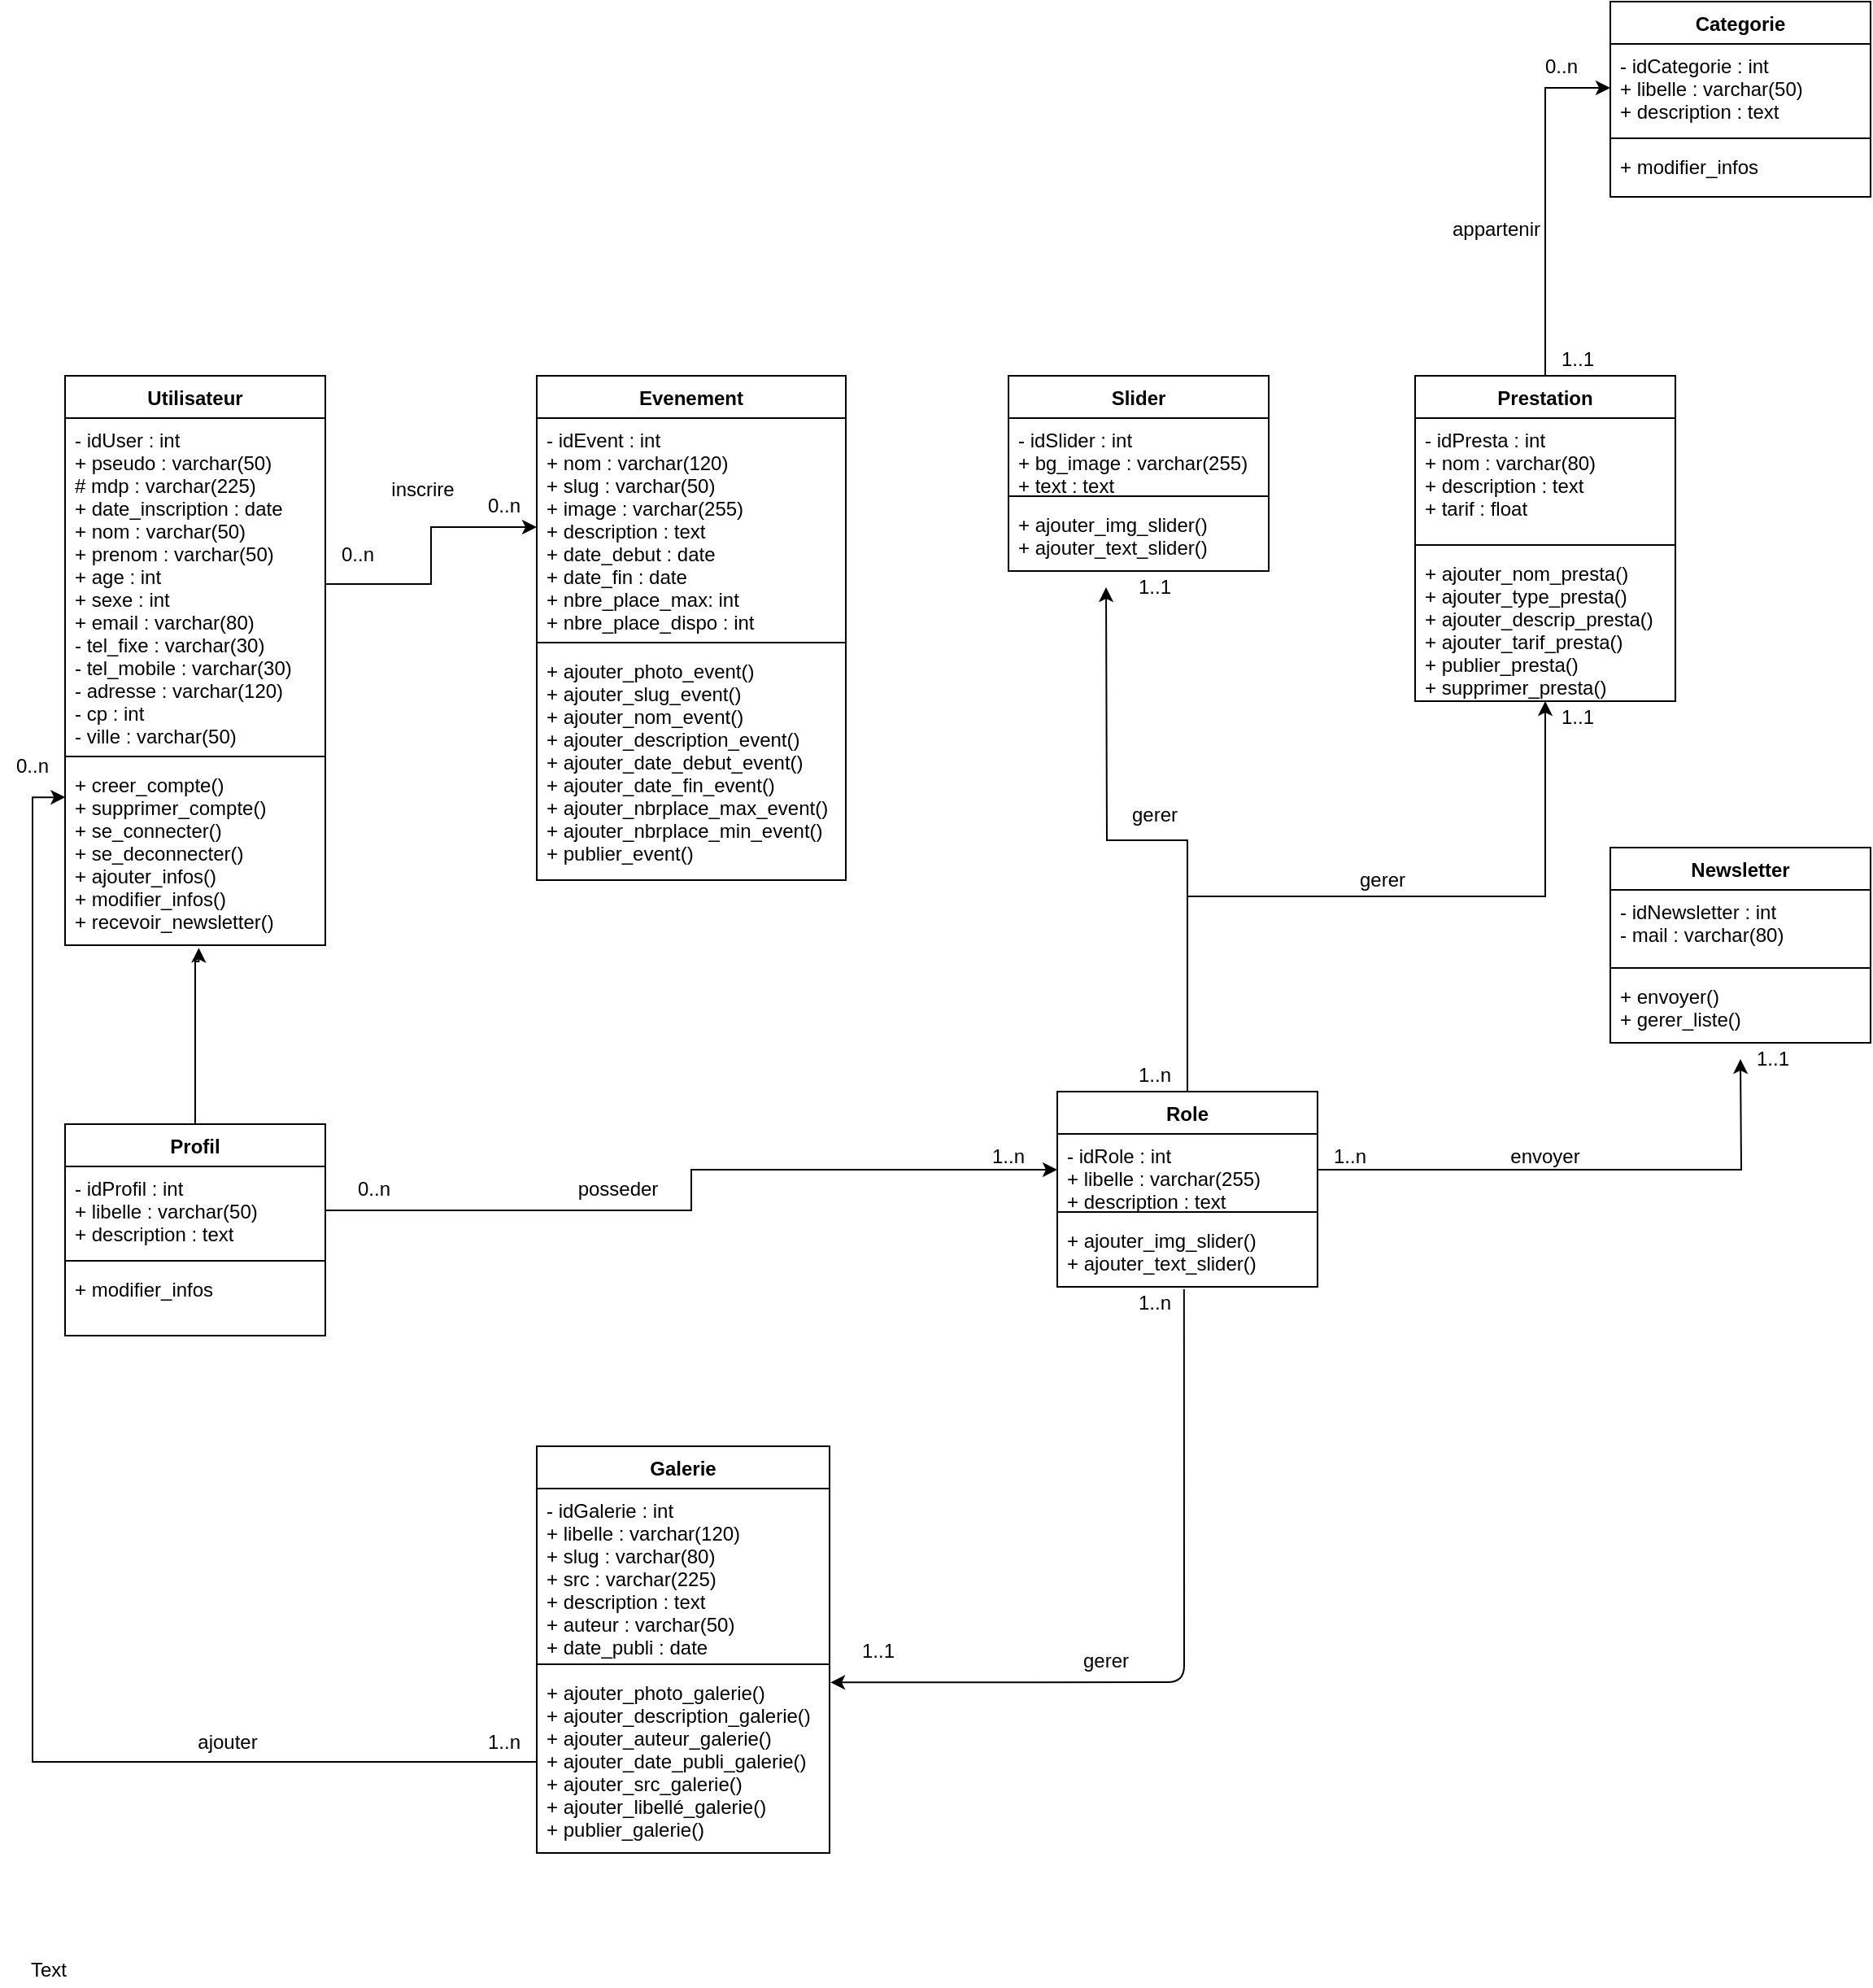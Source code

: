 <mxfile version="12.5.1"><diagram id="C5RBs43oDa-KdzZeNtuy" name="Page-1"><mxGraphModel dx="2797" dy="2442" grid="1" gridSize="10" guides="1" tooltips="1" connect="1" arrows="1" fold="1" page="1" pageScale="1" pageWidth="827" pageHeight="1169" math="0" shadow="0"><root><mxCell id="WIyWlLk6GJQsqaUBKTNV-0"/><mxCell id="WIyWlLk6GJQsqaUBKTNV-1" parent="WIyWlLk6GJQsqaUBKTNV-0"/><mxCell id="V6n8RjFfNcuiEK6RZ2up-0" value="Utilisateur" style="swimlane;fontStyle=1;align=center;verticalAlign=top;childLayout=stackLayout;horizontal=1;startSize=26;horizontalStack=0;resizeParent=1;resizeParentMax=0;resizeLast=0;collapsible=1;marginBottom=0;" parent="WIyWlLk6GJQsqaUBKTNV-1" vertex="1"><mxGeometry x="-310" y="-200" width="160" height="350" as="geometry"/></mxCell><mxCell id="V6n8RjFfNcuiEK6RZ2up-1" value="- idUser : int&#10;+ pseudo : varchar(50)&#10;# mdp : varchar(225)&#10;+ date_inscription : date&#10;+ nom : varchar(50)&#10;+ prenom : varchar(50)&#10;+ age : int&#10;+ sexe : int&#10;+ email : varchar(80)&#10;- tel_fixe : varchar(30)&#10;- tel_mobile : varchar(30)&#10;- adresse : varchar(120)&#10;- cp : int&#10;- ville : varchar(50)" style="text;strokeColor=none;fillColor=none;align=left;verticalAlign=top;spacingLeft=4;spacingRight=4;overflow=hidden;rotatable=0;points=[[0,0.5],[1,0.5]];portConstraint=eastwest;" parent="V6n8RjFfNcuiEK6RZ2up-0" vertex="1"><mxGeometry y="26" width="160" height="204" as="geometry"/></mxCell><mxCell id="V6n8RjFfNcuiEK6RZ2up-2" value="" style="line;strokeWidth=1;fillColor=none;align=left;verticalAlign=middle;spacingTop=-1;spacingLeft=3;spacingRight=3;rotatable=0;labelPosition=right;points=[];portConstraint=eastwest;" parent="V6n8RjFfNcuiEK6RZ2up-0" vertex="1"><mxGeometry y="230" width="160" height="8" as="geometry"/></mxCell><mxCell id="V6n8RjFfNcuiEK6RZ2up-3" value="+ creer_compte()&#10;+ supprimer_compte()&#10;+ se_connecter()&#10;+ se_deconnecter()&#10;+ ajouter_infos()&#10;+ modifier_infos()&#10;+ recevoir_newsletter()&#10;" style="text;strokeColor=none;fillColor=none;align=left;verticalAlign=top;spacingLeft=4;spacingRight=4;overflow=hidden;rotatable=0;points=[[0,0.5],[1,0.5]];portConstraint=eastwest;" parent="V6n8RjFfNcuiEK6RZ2up-0" vertex="1"><mxGeometry y="238" width="160" height="112" as="geometry"/></mxCell><mxCell id="V6n8RjFfNcuiEK6RZ2up-8" value="Evenement" style="swimlane;fontStyle=1;align=center;verticalAlign=top;childLayout=stackLayout;horizontal=1;startSize=26;horizontalStack=0;resizeParent=1;resizeParentMax=0;resizeLast=0;collapsible=1;marginBottom=0;" parent="WIyWlLk6GJQsqaUBKTNV-1" vertex="1"><mxGeometry x="-20" y="-200" width="190" height="310" as="geometry"/></mxCell><mxCell id="V6n8RjFfNcuiEK6RZ2up-9" value="- idEvent : int&#10;+ nom : varchar(120)&#10;+ slug : varchar(50)&#10;+ image : varchar(255)&#10;+ description : text&#10;+ date_debut : date&#10;+ date_fin : date&#10;+ nbre_place_max: int&#10;+ nbre_place_dispo : int" style="text;strokeColor=none;fillColor=none;align=left;verticalAlign=top;spacingLeft=4;spacingRight=4;overflow=hidden;rotatable=0;points=[[0,0.5],[1,0.5]];portConstraint=eastwest;" parent="V6n8RjFfNcuiEK6RZ2up-8" vertex="1"><mxGeometry y="26" width="190" height="134" as="geometry"/></mxCell><mxCell id="V6n8RjFfNcuiEK6RZ2up-10" value="" style="line;strokeWidth=1;fillColor=none;align=left;verticalAlign=middle;spacingTop=-1;spacingLeft=3;spacingRight=3;rotatable=0;labelPosition=right;points=[];portConstraint=eastwest;" parent="V6n8RjFfNcuiEK6RZ2up-8" vertex="1"><mxGeometry y="160" width="190" height="8" as="geometry"/></mxCell><mxCell id="V6n8RjFfNcuiEK6RZ2up-11" value="+ ajouter_photo_event()&#10;+ ajouter_slug_event()&#10;+ ajouter_nom_event()&#10;+ ajouter_description_event()&#10;+ ajouter_date_debut_event()&#10;+ ajouter_date_fin_event()&#10;+ ajouter_nbrplace_max_event()&#10;+ ajouter_nbrplace_min_event()&#10;+ publier_event()" style="text;strokeColor=none;fillColor=none;align=left;verticalAlign=top;spacingLeft=4;spacingRight=4;overflow=hidden;rotatable=0;points=[[0,0.5],[1,0.5]];portConstraint=eastwest;" parent="V6n8RjFfNcuiEK6RZ2up-8" vertex="1"><mxGeometry y="168" width="190" height="142" as="geometry"/></mxCell><mxCell id="V6n8RjFfNcuiEK6RZ2up-12" value="Galerie" style="swimlane;fontStyle=1;align=center;verticalAlign=top;childLayout=stackLayout;horizontal=1;startSize=26;horizontalStack=0;resizeParent=1;resizeParentMax=0;resizeLast=0;collapsible=1;marginBottom=0;" parent="WIyWlLk6GJQsqaUBKTNV-1" vertex="1"><mxGeometry x="-20" y="458" width="180" height="250" as="geometry"/></mxCell><mxCell id="V6n8RjFfNcuiEK6RZ2up-13" value="- idGalerie : int&#10;+ libelle : varchar(120)&#10;+ slug : varchar(80)&#10;+ src : varchar(225)&#10;+ description : text&#10;+ auteur : varchar(50)&#10;+ date_publi : date" style="text;strokeColor=none;fillColor=none;align=left;verticalAlign=top;spacingLeft=4;spacingRight=4;overflow=hidden;rotatable=0;points=[[0,0.5],[1,0.5]];portConstraint=eastwest;" parent="V6n8RjFfNcuiEK6RZ2up-12" vertex="1"><mxGeometry y="26" width="180" height="104" as="geometry"/></mxCell><mxCell id="V6n8RjFfNcuiEK6RZ2up-14" value="" style="line;strokeWidth=1;fillColor=none;align=left;verticalAlign=middle;spacingTop=-1;spacingLeft=3;spacingRight=3;rotatable=0;labelPosition=right;points=[];portConstraint=eastwest;" parent="V6n8RjFfNcuiEK6RZ2up-12" vertex="1"><mxGeometry y="130" width="180" height="8" as="geometry"/></mxCell><mxCell id="V6n8RjFfNcuiEK6RZ2up-15" value="+ ajouter_photo_galerie()&#10;+ ajouter_description_galerie()&#10;+ ajouter_auteur_galerie()&#10;+ ajouter_date_publi_galerie()&#10;+ ajouter_src_galerie()&#10;+ ajouter_libellé_galerie()&#10;+ publier_galerie()" style="text;strokeColor=none;fillColor=none;align=left;verticalAlign=top;spacingLeft=4;spacingRight=4;overflow=hidden;rotatable=0;points=[[0,0.5],[1,0.5]];portConstraint=eastwest;" parent="V6n8RjFfNcuiEK6RZ2up-12" vertex="1"><mxGeometry y="138" width="180" height="112" as="geometry"/></mxCell><mxCell id="V6n8RjFfNcuiEK6RZ2up-16" value="Newsletter" style="swimlane;fontStyle=1;align=center;verticalAlign=top;childLayout=stackLayout;horizontal=1;startSize=26;horizontalStack=0;resizeParent=1;resizeParentMax=0;resizeLast=0;collapsible=1;marginBottom=0;" parent="WIyWlLk6GJQsqaUBKTNV-1" vertex="1"><mxGeometry x="640" y="90" width="160" height="120" as="geometry"><mxRectangle x="80" y="490" width="90" height="26" as="alternateBounds"/></mxGeometry></mxCell><mxCell id="V6n8RjFfNcuiEK6RZ2up-17" value="- idNewsletter : int&#10;- mail : varchar(80)" style="text;strokeColor=none;fillColor=none;align=left;verticalAlign=top;spacingLeft=4;spacingRight=4;overflow=hidden;rotatable=0;points=[[0,0.5],[1,0.5]];portConstraint=eastwest;" parent="V6n8RjFfNcuiEK6RZ2up-16" vertex="1"><mxGeometry y="26" width="160" height="44" as="geometry"/></mxCell><mxCell id="V6n8RjFfNcuiEK6RZ2up-18" value="" style="line;strokeWidth=1;fillColor=none;align=left;verticalAlign=middle;spacingTop=-1;spacingLeft=3;spacingRight=3;rotatable=0;labelPosition=right;points=[];portConstraint=eastwest;" parent="V6n8RjFfNcuiEK6RZ2up-16" vertex="1"><mxGeometry y="70" width="160" height="8" as="geometry"/></mxCell><mxCell id="V6n8RjFfNcuiEK6RZ2up-19" value="+ envoyer()&#10;+ gerer_liste()" style="text;strokeColor=none;fillColor=none;align=left;verticalAlign=top;spacingLeft=4;spacingRight=4;overflow=hidden;rotatable=0;points=[[0,0.5],[1,0.5]];portConstraint=eastwest;" parent="V6n8RjFfNcuiEK6RZ2up-16" vertex="1"><mxGeometry y="78" width="160" height="42" as="geometry"/></mxCell><mxCell id="vqAzYk2MaCFmWJqPMWtC-16" style="edgeStyle=orthogonalEdgeStyle;rounded=0;orthogonalLoop=1;jettySize=auto;html=1;entryX=0;entryY=0.5;entryDx=0;entryDy=0;" edge="1" parent="WIyWlLk6GJQsqaUBKTNV-1" source="V6n8RjFfNcuiEK6RZ2up-20" target="P0t3AS-RU11CTY9_rlX6-1"><mxGeometry relative="1" as="geometry"/></mxCell><mxCell id="V6n8RjFfNcuiEK6RZ2up-20" value="Prestation" style="swimlane;fontStyle=1;align=center;verticalAlign=top;childLayout=stackLayout;horizontal=1;startSize=26;horizontalStack=0;resizeParent=1;resizeParentMax=0;resizeLast=0;collapsible=1;marginBottom=0;" parent="WIyWlLk6GJQsqaUBKTNV-1" vertex="1"><mxGeometry x="520" y="-200" width="160" height="200" as="geometry"/></mxCell><mxCell id="V6n8RjFfNcuiEK6RZ2up-21" value="- idPresta : int &#10;+ nom : varchar(80)&#10;+ description : text&#10;+ tarif : float" style="text;strokeColor=none;fillColor=none;align=left;verticalAlign=top;spacingLeft=4;spacingRight=4;overflow=hidden;rotatable=0;points=[[0,0.5],[1,0.5]];portConstraint=eastwest;" parent="V6n8RjFfNcuiEK6RZ2up-20" vertex="1"><mxGeometry y="26" width="160" height="74" as="geometry"/></mxCell><mxCell id="V6n8RjFfNcuiEK6RZ2up-22" value="" style="line;strokeWidth=1;fillColor=none;align=left;verticalAlign=middle;spacingTop=-1;spacingLeft=3;spacingRight=3;rotatable=0;labelPosition=right;points=[];portConstraint=eastwest;" parent="V6n8RjFfNcuiEK6RZ2up-20" vertex="1"><mxGeometry y="100" width="160" height="8" as="geometry"/></mxCell><mxCell id="V6n8RjFfNcuiEK6RZ2up-23" value="+ ajouter_nom_presta()&#10;+ ajouter_type_presta()&#10;+ ajouter_descrip_presta()&#10;+ ajouter_tarif_presta()&#10;+ publier_presta()&#10;+ supprimer_presta()" style="text;strokeColor=none;fillColor=none;align=left;verticalAlign=top;spacingLeft=4;spacingRight=4;overflow=hidden;rotatable=0;points=[[0,0.5],[1,0.5]];portConstraint=eastwest;" parent="V6n8RjFfNcuiEK6RZ2up-20" vertex="1"><mxGeometry y="108" width="160" height="92" as="geometry"/></mxCell><mxCell id="V6n8RjFfNcuiEK6RZ2up-25" value="Slider" style="swimlane;fontStyle=1;align=center;verticalAlign=top;childLayout=stackLayout;horizontal=1;startSize=26;horizontalStack=0;resizeParent=1;resizeParentMax=0;resizeLast=0;collapsible=1;marginBottom=0;" parent="WIyWlLk6GJQsqaUBKTNV-1" vertex="1"><mxGeometry x="270" y="-200" width="160" height="120" as="geometry"/></mxCell><mxCell id="V6n8RjFfNcuiEK6RZ2up-26" value="- idSlider : int&#10;+ bg_image : varchar(255)&#10;+ text : text" style="text;strokeColor=none;fillColor=none;align=left;verticalAlign=top;spacingLeft=4;spacingRight=4;overflow=hidden;rotatable=0;points=[[0,0.5],[1,0.5]];portConstraint=eastwest;" parent="V6n8RjFfNcuiEK6RZ2up-25" vertex="1"><mxGeometry y="26" width="160" height="44" as="geometry"/></mxCell><mxCell id="V6n8RjFfNcuiEK6RZ2up-27" value="" style="line;strokeWidth=1;fillColor=none;align=left;verticalAlign=middle;spacingTop=-1;spacingLeft=3;spacingRight=3;rotatable=0;labelPosition=right;points=[];portConstraint=eastwest;" parent="V6n8RjFfNcuiEK6RZ2up-25" vertex="1"><mxGeometry y="70" width="160" height="8" as="geometry"/></mxCell><mxCell id="V6n8RjFfNcuiEK6RZ2up-28" value="+ ajouter_img_slider()&#10;+ ajouter_text_slider()&#10;" style="text;strokeColor=none;fillColor=none;align=left;verticalAlign=top;spacingLeft=4;spacingRight=4;overflow=hidden;rotatable=0;points=[[0,0.5],[1,0.5]];portConstraint=eastwest;" parent="V6n8RjFfNcuiEK6RZ2up-25" vertex="1"><mxGeometry y="78" width="160" height="42" as="geometry"/></mxCell><mxCell id="P0t3AS-RU11CTY9_rlX6-0" value="Categorie" style="swimlane;fontStyle=1;align=center;verticalAlign=top;childLayout=stackLayout;horizontal=1;startSize=26;horizontalStack=0;resizeParent=1;resizeParentMax=0;resizeLast=0;collapsible=1;marginBottom=0;" parent="WIyWlLk6GJQsqaUBKTNV-1" vertex="1"><mxGeometry x="640" y="-430" width="160" height="120" as="geometry"><mxRectangle x="80" y="490" width="90" height="26" as="alternateBounds"/></mxGeometry></mxCell><mxCell id="P0t3AS-RU11CTY9_rlX6-1" value="- idCategorie : int&#10;+ libelle : varchar(50)&#10;+ description : text " style="text;strokeColor=none;fillColor=none;align=left;verticalAlign=top;spacingLeft=4;spacingRight=4;overflow=hidden;rotatable=0;points=[[0,0.5],[1,0.5]];portConstraint=eastwest;" parent="P0t3AS-RU11CTY9_rlX6-0" vertex="1"><mxGeometry y="26" width="160" height="54" as="geometry"/></mxCell><mxCell id="P0t3AS-RU11CTY9_rlX6-2" value="" style="line;strokeWidth=1;fillColor=none;align=left;verticalAlign=middle;spacingTop=-1;spacingLeft=3;spacingRight=3;rotatable=0;labelPosition=right;points=[];portConstraint=eastwest;" parent="P0t3AS-RU11CTY9_rlX6-0" vertex="1"><mxGeometry y="80" width="160" height="8" as="geometry"/></mxCell><mxCell id="P0t3AS-RU11CTY9_rlX6-3" value="+ modifier_infos" style="text;strokeColor=none;fillColor=none;align=left;verticalAlign=top;spacingLeft=4;spacingRight=4;overflow=hidden;rotatable=0;points=[[0,0.5],[1,0.5]];portConstraint=eastwest;" parent="P0t3AS-RU11CTY9_rlX6-0" vertex="1"><mxGeometry y="88" width="160" height="32" as="geometry"/></mxCell><mxCell id="vqAzYk2MaCFmWJqPMWtC-7" style="edgeStyle=orthogonalEdgeStyle;rounded=0;orthogonalLoop=1;jettySize=auto;html=1;entryX=0.514;entryY=1.015;entryDx=0;entryDy=0;entryPerimeter=0;" edge="1" parent="WIyWlLk6GJQsqaUBKTNV-1" source="P0t3AS-RU11CTY9_rlX6-8" target="V6n8RjFfNcuiEK6RZ2up-3"><mxGeometry relative="1" as="geometry"><mxPoint x="-240" y="160" as="targetPoint"/><Array as="points"><mxPoint x="-230" y="160"/><mxPoint x="-228" y="160"/></Array></mxGeometry></mxCell><mxCell id="P0t3AS-RU11CTY9_rlX6-8" value="Profil" style="swimlane;fontStyle=1;align=center;verticalAlign=top;childLayout=stackLayout;horizontal=1;startSize=26;horizontalStack=0;resizeParent=1;resizeParentMax=0;resizeLast=0;collapsible=1;marginBottom=0;" parent="WIyWlLk6GJQsqaUBKTNV-1" vertex="1"><mxGeometry x="-310" y="260" width="160" height="130" as="geometry"><mxRectangle x="80" y="490" width="90" height="26" as="alternateBounds"/></mxGeometry></mxCell><mxCell id="P0t3AS-RU11CTY9_rlX6-9" value="- idProfil : int&#10;+ libelle : varchar(50)&#10;+ description : text&#10;" style="text;strokeColor=none;fillColor=none;align=left;verticalAlign=top;spacingLeft=4;spacingRight=4;overflow=hidden;rotatable=0;points=[[0,0.5],[1,0.5]];portConstraint=eastwest;" parent="P0t3AS-RU11CTY9_rlX6-8" vertex="1"><mxGeometry y="26" width="160" height="54" as="geometry"/></mxCell><mxCell id="P0t3AS-RU11CTY9_rlX6-10" value="" style="line;strokeWidth=1;fillColor=none;align=left;verticalAlign=middle;spacingTop=-1;spacingLeft=3;spacingRight=3;rotatable=0;labelPosition=right;points=[];portConstraint=eastwest;" parent="P0t3AS-RU11CTY9_rlX6-8" vertex="1"><mxGeometry y="80" width="160" height="8" as="geometry"/></mxCell><mxCell id="P0t3AS-RU11CTY9_rlX6-11" value="+ modifier_infos" style="text;strokeColor=none;fillColor=none;align=left;verticalAlign=top;spacingLeft=4;spacingRight=4;overflow=hidden;rotatable=0;points=[[0,0.5],[1,0.5]];portConstraint=eastwest;" parent="P0t3AS-RU11CTY9_rlX6-8" vertex="1"><mxGeometry y="88" width="160" height="42" as="geometry"/></mxCell><mxCell id="vqAzYk2MaCFmWJqPMWtC-14" style="edgeStyle=orthogonalEdgeStyle;rounded=0;orthogonalLoop=1;jettySize=auto;html=1;entryX=0.5;entryY=1;entryDx=0;entryDy=0;entryPerimeter=0;" edge="1" parent="WIyWlLk6GJQsqaUBKTNV-1" source="vqAzYk2MaCFmWJqPMWtC-0" target="V6n8RjFfNcuiEK6RZ2up-23"><mxGeometry relative="1" as="geometry"/></mxCell><mxCell id="vqAzYk2MaCFmWJqPMWtC-15" style="edgeStyle=orthogonalEdgeStyle;rounded=0;orthogonalLoop=1;jettySize=auto;html=1;" edge="1" parent="WIyWlLk6GJQsqaUBKTNV-1" source="vqAzYk2MaCFmWJqPMWtC-0"><mxGeometry relative="1" as="geometry"><mxPoint x="330" y="-70" as="targetPoint"/></mxGeometry></mxCell><mxCell id="vqAzYk2MaCFmWJqPMWtC-0" value="Role" style="swimlane;fontStyle=1;align=center;verticalAlign=top;childLayout=stackLayout;horizontal=1;startSize=26;horizontalStack=0;resizeParent=1;resizeParentMax=0;resizeLast=0;collapsible=1;marginBottom=0;" vertex="1" parent="WIyWlLk6GJQsqaUBKTNV-1"><mxGeometry x="300" y="240" width="160" height="120" as="geometry"/></mxCell><mxCell id="vqAzYk2MaCFmWJqPMWtC-1" value="- idRole : int&#10;+ libelle : varchar(255)&#10;+ description : text" style="text;strokeColor=none;fillColor=none;align=left;verticalAlign=top;spacingLeft=4;spacingRight=4;overflow=hidden;rotatable=0;points=[[0,0.5],[1,0.5]];portConstraint=eastwest;" vertex="1" parent="vqAzYk2MaCFmWJqPMWtC-0"><mxGeometry y="26" width="160" height="44" as="geometry"/></mxCell><mxCell id="vqAzYk2MaCFmWJqPMWtC-2" value="" style="line;strokeWidth=1;fillColor=none;align=left;verticalAlign=middle;spacingTop=-1;spacingLeft=3;spacingRight=3;rotatable=0;labelPosition=right;points=[];portConstraint=eastwest;" vertex="1" parent="vqAzYk2MaCFmWJqPMWtC-0"><mxGeometry y="70" width="160" height="8" as="geometry"/></mxCell><mxCell id="vqAzYk2MaCFmWJqPMWtC-3" value="+ ajouter_img_slider()&#10;+ ajouter_text_slider()&#10;" style="text;strokeColor=none;fillColor=none;align=left;verticalAlign=top;spacingLeft=4;spacingRight=4;overflow=hidden;rotatable=0;points=[[0,0.5],[1,0.5]];portConstraint=eastwest;" vertex="1" parent="vqAzYk2MaCFmWJqPMWtC-0"><mxGeometry y="78" width="160" height="42" as="geometry"/></mxCell><mxCell id="vqAzYk2MaCFmWJqPMWtC-6" style="edgeStyle=orthogonalEdgeStyle;rounded=0;orthogonalLoop=1;jettySize=auto;html=1;entryX=0.001;entryY=0.188;entryDx=0;entryDy=0;entryPerimeter=0;" edge="1" parent="WIyWlLk6GJQsqaUBKTNV-1" source="V6n8RjFfNcuiEK6RZ2up-15" target="V6n8RjFfNcuiEK6RZ2up-3"><mxGeometry relative="1" as="geometry"/></mxCell><mxCell id="vqAzYk2MaCFmWJqPMWtC-8" style="edgeStyle=orthogonalEdgeStyle;rounded=0;orthogonalLoop=1;jettySize=auto;html=1;" edge="1" parent="WIyWlLk6GJQsqaUBKTNV-1" source="P0t3AS-RU11CTY9_rlX6-9" target="vqAzYk2MaCFmWJqPMWtC-1"><mxGeometry relative="1" as="geometry"/></mxCell><mxCell id="vqAzYk2MaCFmWJqPMWtC-9" style="edgeStyle=orthogonalEdgeStyle;rounded=0;orthogonalLoop=1;jettySize=auto;html=1;" edge="1" parent="WIyWlLk6GJQsqaUBKTNV-1" source="V6n8RjFfNcuiEK6RZ2up-1" target="V6n8RjFfNcuiEK6RZ2up-9"><mxGeometry relative="1" as="geometry"/></mxCell><mxCell id="vqAzYk2MaCFmWJqPMWtC-13" style="edgeStyle=orthogonalEdgeStyle;rounded=0;orthogonalLoop=1;jettySize=auto;html=1;" edge="1" parent="WIyWlLk6GJQsqaUBKTNV-1" source="vqAzYk2MaCFmWJqPMWtC-1"><mxGeometry relative="1" as="geometry"><mxPoint x="720.0" y="220" as="targetPoint"/></mxGeometry></mxCell><mxCell id="vqAzYk2MaCFmWJqPMWtC-17" value="0..n" style="text;html=1;strokeColor=none;fillColor=none;align=center;verticalAlign=middle;whiteSpace=wrap;rounded=0;" vertex="1" parent="WIyWlLk6GJQsqaUBKTNV-1"><mxGeometry x="-150" y="-100" width="40" height="20" as="geometry"/></mxCell><mxCell id="vqAzYk2MaCFmWJqPMWtC-19" value="Text" style="text;html=1;strokeColor=none;fillColor=none;align=center;verticalAlign=middle;whiteSpace=wrap;rounded=0;" vertex="1" parent="WIyWlLk6GJQsqaUBKTNV-1"><mxGeometry x="-340" y="770" width="40" height="20" as="geometry"/></mxCell><mxCell id="vqAzYk2MaCFmWJqPMWtC-20" value="0..n" style="text;html=1;strokeColor=none;fillColor=none;align=center;verticalAlign=middle;whiteSpace=wrap;rounded=0;" vertex="1" parent="WIyWlLk6GJQsqaUBKTNV-1"><mxGeometry x="-60" y="-130" width="40" height="20" as="geometry"/></mxCell><mxCell id="vqAzYk2MaCFmWJqPMWtC-21" value="inscrire" style="text;html=1;strokeColor=none;fillColor=none;align=center;verticalAlign=middle;whiteSpace=wrap;rounded=0;" vertex="1" parent="WIyWlLk6GJQsqaUBKTNV-1"><mxGeometry x="-110" y="-140" width="40" height="20" as="geometry"/></mxCell><mxCell id="vqAzYk2MaCFmWJqPMWtC-22" value="1..n" style="text;html=1;strokeColor=none;fillColor=none;align=center;verticalAlign=middle;whiteSpace=wrap;rounded=0;" vertex="1" parent="WIyWlLk6GJQsqaUBKTNV-1"><mxGeometry x="-60" y="630" width="40" height="20" as="geometry"/></mxCell><mxCell id="vqAzYk2MaCFmWJqPMWtC-23" value="0..n" style="text;html=1;strokeColor=none;fillColor=none;align=center;verticalAlign=middle;whiteSpace=wrap;rounded=0;" vertex="1" parent="WIyWlLk6GJQsqaUBKTNV-1"><mxGeometry x="-350" y="30" width="40" height="20" as="geometry"/></mxCell><mxCell id="vqAzYk2MaCFmWJqPMWtC-24" value="ajouter" style="text;html=1;strokeColor=none;fillColor=none;align=center;verticalAlign=middle;whiteSpace=wrap;rounded=0;" vertex="1" parent="WIyWlLk6GJQsqaUBKTNV-1"><mxGeometry x="-230" y="630" width="40" height="20" as="geometry"/></mxCell><mxCell id="vqAzYk2MaCFmWJqPMWtC-25" value="posseder" style="text;html=1;strokeColor=none;fillColor=none;align=center;verticalAlign=middle;whiteSpace=wrap;rounded=0;" vertex="1" parent="WIyWlLk6GJQsqaUBKTNV-1"><mxGeometry x="10" y="290" width="40" height="20" as="geometry"/></mxCell><mxCell id="vqAzYk2MaCFmWJqPMWtC-27" value="0..n" style="text;html=1;strokeColor=none;fillColor=none;align=center;verticalAlign=middle;whiteSpace=wrap;rounded=0;" vertex="1" parent="WIyWlLk6GJQsqaUBKTNV-1"><mxGeometry x="-140" y="290" width="40" height="20" as="geometry"/></mxCell><mxCell id="vqAzYk2MaCFmWJqPMWtC-28" value="1..n" style="text;html=1;strokeColor=none;fillColor=none;align=center;verticalAlign=middle;whiteSpace=wrap;rounded=0;" vertex="1" parent="WIyWlLk6GJQsqaUBKTNV-1"><mxGeometry x="250" y="270" width="40" height="20" as="geometry"/></mxCell><mxCell id="vqAzYk2MaCFmWJqPMWtC-29" value="1..1" style="text;html=1;strokeColor=none;fillColor=none;align=center;verticalAlign=middle;whiteSpace=wrap;rounded=0;" vertex="1" parent="WIyWlLk6GJQsqaUBKTNV-1"><mxGeometry x="170" y="574.34" width="40" height="20" as="geometry"/></mxCell><mxCell id="vqAzYk2MaCFmWJqPMWtC-31" value="" style="endArrow=classic;html=1;exitX=0.487;exitY=1.036;exitDx=0;exitDy=0;exitPerimeter=0;entryX=1.003;entryY=0.064;entryDx=0;entryDy=0;entryPerimeter=0;" edge="1" parent="WIyWlLk6GJQsqaUBKTNV-1" source="vqAzYk2MaCFmWJqPMWtC-3" target="V6n8RjFfNcuiEK6RZ2up-15"><mxGeometry width="50" height="50" relative="1" as="geometry"><mxPoint x="388" y="508" as="sourcePoint"/><mxPoint x="378" y="610" as="targetPoint"/><Array as="points"><mxPoint x="378" y="603"/></Array></mxGeometry></mxCell><mxCell id="vqAzYk2MaCFmWJqPMWtC-32" value="1..n" style="text;html=1;strokeColor=none;fillColor=none;align=center;verticalAlign=middle;whiteSpace=wrap;rounded=0;" vertex="1" parent="WIyWlLk6GJQsqaUBKTNV-1"><mxGeometry x="340" y="360" width="40" height="20" as="geometry"/></mxCell><mxCell id="vqAzYk2MaCFmWJqPMWtC-33" value="1..n" style="text;html=1;strokeColor=none;fillColor=none;align=center;verticalAlign=middle;whiteSpace=wrap;rounded=0;" vertex="1" parent="WIyWlLk6GJQsqaUBKTNV-1"><mxGeometry x="340" y="220" width="40" height="20" as="geometry"/></mxCell><mxCell id="vqAzYk2MaCFmWJqPMWtC-34" value="1..n" style="text;html=1;strokeColor=none;fillColor=none;align=center;verticalAlign=middle;whiteSpace=wrap;rounded=0;" vertex="1" parent="WIyWlLk6GJQsqaUBKTNV-1"><mxGeometry x="460" y="270" width="40" height="20" as="geometry"/></mxCell><mxCell id="vqAzYk2MaCFmWJqPMWtC-35" value="gerer" style="text;html=1;strokeColor=none;fillColor=none;align=center;verticalAlign=middle;whiteSpace=wrap;rounded=0;" vertex="1" parent="WIyWlLk6GJQsqaUBKTNV-1"><mxGeometry x="310" y="580" width="40" height="20" as="geometry"/></mxCell><mxCell id="vqAzYk2MaCFmWJqPMWtC-36" value="envoyer" style="text;html=1;strokeColor=none;fillColor=none;align=center;verticalAlign=middle;whiteSpace=wrap;rounded=0;" vertex="1" parent="WIyWlLk6GJQsqaUBKTNV-1"><mxGeometry x="580" y="270" width="40" height="20" as="geometry"/></mxCell><mxCell id="vqAzYk2MaCFmWJqPMWtC-37" value="gerer" style="text;html=1;strokeColor=none;fillColor=none;align=center;verticalAlign=middle;whiteSpace=wrap;rounded=0;" vertex="1" parent="WIyWlLk6GJQsqaUBKTNV-1"><mxGeometry x="480" y="100" width="40" height="20" as="geometry"/></mxCell><mxCell id="vqAzYk2MaCFmWJqPMWtC-38" value="gerer" style="text;html=1;strokeColor=none;fillColor=none;align=center;verticalAlign=middle;whiteSpace=wrap;rounded=0;" vertex="1" parent="WIyWlLk6GJQsqaUBKTNV-1"><mxGeometry x="340" y="60" width="40" height="20" as="geometry"/></mxCell><mxCell id="vqAzYk2MaCFmWJqPMWtC-39" value="appartenir" style="text;html=1;strokeColor=none;fillColor=none;align=center;verticalAlign=middle;whiteSpace=wrap;rounded=0;" vertex="1" parent="WIyWlLk6GJQsqaUBKTNV-1"><mxGeometry x="550" y="-300" width="40" height="20" as="geometry"/></mxCell><mxCell id="vqAzYk2MaCFmWJqPMWtC-40" value="0..n" style="text;html=1;strokeColor=none;fillColor=none;align=center;verticalAlign=middle;whiteSpace=wrap;rounded=0;" vertex="1" parent="WIyWlLk6GJQsqaUBKTNV-1"><mxGeometry x="590" y="-400" width="40" height="20" as="geometry"/></mxCell><mxCell id="vqAzYk2MaCFmWJqPMWtC-41" value="1..1" style="text;html=1;strokeColor=none;fillColor=none;align=center;verticalAlign=middle;whiteSpace=wrap;rounded=0;" vertex="1" parent="WIyWlLk6GJQsqaUBKTNV-1"><mxGeometry x="600" y="-220" width="40" height="20" as="geometry"/></mxCell><mxCell id="vqAzYk2MaCFmWJqPMWtC-42" value="1..1" style="text;html=1;strokeColor=none;fillColor=none;align=center;verticalAlign=middle;whiteSpace=wrap;rounded=0;" vertex="1" parent="WIyWlLk6GJQsqaUBKTNV-1"><mxGeometry x="600" width="40" height="20" as="geometry"/></mxCell><mxCell id="vqAzYk2MaCFmWJqPMWtC-43" value="1..1" style="text;html=1;strokeColor=none;fillColor=none;align=center;verticalAlign=middle;whiteSpace=wrap;rounded=0;" vertex="1" parent="WIyWlLk6GJQsqaUBKTNV-1"><mxGeometry x="340" y="-80" width="40" height="20" as="geometry"/></mxCell><mxCell id="vqAzYk2MaCFmWJqPMWtC-44" value="1..1" style="text;html=1;strokeColor=none;fillColor=none;align=center;verticalAlign=middle;whiteSpace=wrap;rounded=0;" vertex="1" parent="WIyWlLk6GJQsqaUBKTNV-1"><mxGeometry x="720" y="210" width="40" height="20" as="geometry"/></mxCell></root></mxGraphModel></diagram></mxfile>